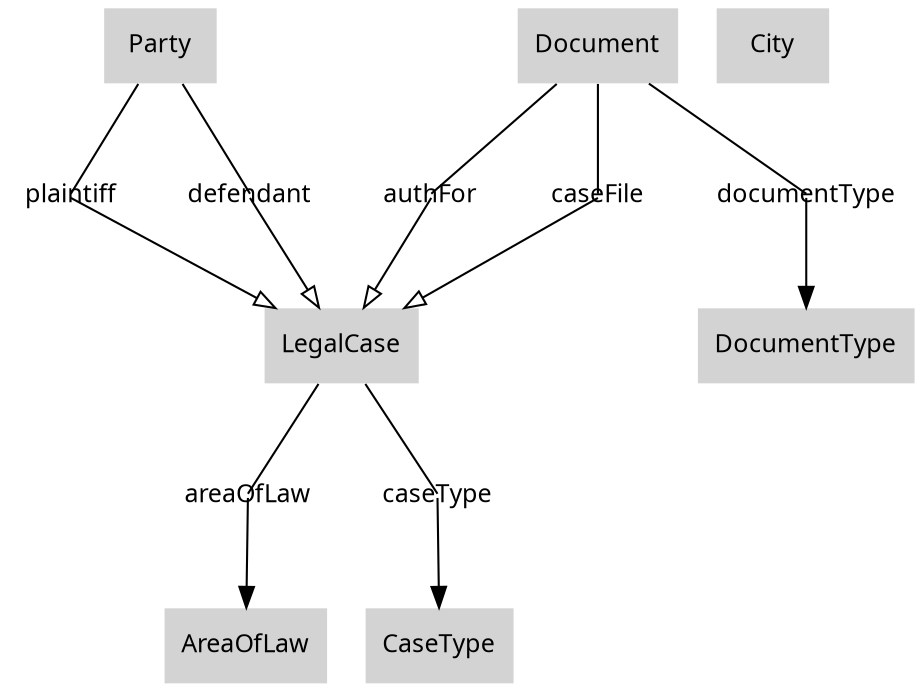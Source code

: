 digraph CaseRegistration {
graph [overlap=false];
cpt_1 [fontsize=12, fontname=Sans, label=Party, shape=plaintext, style=filled, URL="Atlas.php?content=Concept&User=&Script=fsVIROENG.adl&Concept=(.fsVIROENG.adl)Party"];
cpt_2 [fontsize=12, fontname=Sans, label=LegalCase, shape=plaintext, style=filled, URL="Atlas.php?content=Concept&User=&Script=fsVIROENG.adl&Concept=(.fsVIROENG.adl)LegalCase"];
cpt_3 [fontsize=12, fontname=Sans, label=Document, shape=plaintext, style=filled, URL="Atlas.php?content=Concept&User=&Script=fsVIROENG.adl&Concept=(.fsVIROENG.adl)Document"];
cpt_4 [fontsize=12, fontname=Sans, label=City, shape=plaintext, style=filled, URL="Atlas.php?content=Concept&User=&Script=fsVIROENG.adl&Concept=(.fsVIROENG.adl)City"];
cpt_5 [fontsize=12, fontname=Sans, label=AreaOfLaw, shape=plaintext, style=filled, URL="Atlas.php?content=Concept&User=&Script=fsVIROENG.adl&Concept=(.fsVIROENG.adl)AreaOfLaw"];
cpt_6 [fontsize=12, fontname=Sans, label=DocumentType, shape=plaintext, style=filled, URL="Atlas.php?content=Concept&User=&Script=fsVIROENG.adl&Concept=(.fsVIROENG.adl)DocumentType"];
cpt_7 [fontsize=12, fontname=Sans, label=CaseType, shape=plaintext, style=filled, URL="Atlas.php?content=Concept&User=&Script=fsVIROENG.adl&Concept=(.fsVIROENG.adl)CaseType"];
relName_1 [fontsize=12, fontname=Sans, label=plaintiff, shape=plaintext, bgcolor=white, URL="Atlas.php?content=Relatiedetails&User=&Script=fsVIROENG.adl&Relatiedetails=(.fsVIROENG.adl)plaintiff[Party*LegalCase]"];
relName_2 [fontsize=12, fontname=Sans, label=defendant, shape=plaintext, bgcolor=white, URL="Atlas.php?content=Relatiedetails&User=&Script=fsVIROENG.adl&Relatiedetails=(.fsVIROENG.adl)defendant[Party*LegalCase]"];
relName_3 [fontsize=12, fontname=Sans, label=authFor, shape=plaintext, bgcolor=white, URL="Atlas.php?content=Relatiedetails&User=&Script=fsVIROENG.adl&Relatiedetails=(.fsVIROENG.adl)authFor[Document*LegalCase]"];
relName_4 [fontsize=12, fontname=Sans, label=caseFile, shape=plaintext, bgcolor=white, URL="Atlas.php?content=Relatiedetails&User=&Script=fsVIROENG.adl&Relatiedetails=(.fsVIROENG.adl)caseFile[Document*LegalCase]"];
relName_5 [fontsize=12, fontname=Sans, label=areaOfLaw, shape=plaintext, bgcolor=white, URL="Atlas.php?content=Relatiedetails&User=&Script=fsVIROENG.adl&Relatiedetails=(.fsVIROENG.adl)areaOfLaw[LegalCase*AreaOfLaw]"];
relName_6 [fontsize=12, fontname=Sans, label=documentType, shape=plaintext, bgcolor=white, URL="Atlas.php?content=Relatiedetails&User=&Script=fsVIROENG.adl&Relatiedetails=(.fsVIROENG.adl)documentType[Document*DocumentType]"];
relName_7 [fontsize=12, fontname=Sans, label=caseType, shape=plaintext, bgcolor=white, URL="Atlas.php?content=Relatiedetails&User=&Script=fsVIROENG.adl&Relatiedetails=(.fsVIROENG.adl)caseType[LegalCase*CaseType]"];
cpt_1 -> relName_1 [len=1.2, arrowhead=none, arrowtail=none, headclip=false, dir=both];
relName_1 -> cpt_2 [len=1.2, arrowhead=onormal, arrowtail=none, tailclip=false];
cpt_1 -> relName_2 [len=1.2, arrowhead=none, arrowtail=none, headclip=false, dir=both];
relName_2 -> cpt_2 [len=1.2, arrowhead=onormal, arrowtail=none, tailclip=false];
cpt_3 -> relName_3 [len=1.2, arrowhead=none, arrowtail=none, headclip=false, dir=both];
relName_3 -> cpt_2 [len=1.2, arrowhead=onormal, arrowtail=none, tailclip=false];
cpt_3 -> relName_4 [len=1.2, arrowhead=none, arrowtail=none, headclip=false, dir=both];
relName_4 -> cpt_2 [len=1.2, arrowhead=onormal, arrowtail=none, tailclip=false];
cpt_2 -> relName_5 [len=1.2, arrowhead=none, arrowtail=none, headclip=false, dir=both];
relName_5 -> cpt_5 [len=1.2, arrowhead=normal, arrowtail=none, tailclip=false];
cpt_3 -> relName_6 [len=1.2, arrowhead=none, arrowtail=none, headclip=false, dir=both];
relName_6 -> cpt_6 [len=1.2, arrowhead=normal, arrowtail=none, tailclip=false];
cpt_2 -> relName_7 [len=1.2, arrowhead=none, arrowtail=none, headclip=false, dir=both];
relName_7 -> cpt_7 [len=1.2, arrowhead=normal, arrowtail=none, tailclip=false];
}